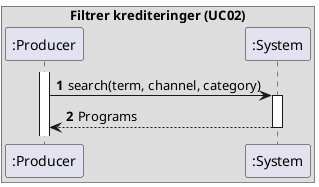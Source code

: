 @startuml
'https://plantuml.com/sequence-diagram

autonumber

box Filtrer krediteringer (UC02)
    participant ":Producer" as producer
    participant ":System" as system
end box

activate producer

producer -> system : search(term, channel, category)
activate system
producer <-- system : Programs
deactivate system

@enduml
